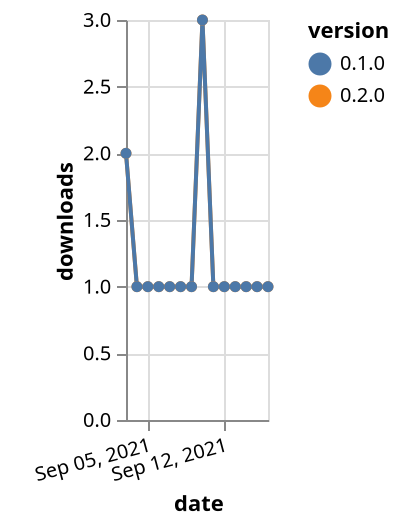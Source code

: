{"$schema": "https://vega.github.io/schema/vega-lite/v5.json", "description": "A simple bar chart with embedded data.", "data": {"values": [{"date": "2021-09-03", "total": 132, "delta": 2, "version": "0.2.0"}, {"date": "2021-09-04", "total": 133, "delta": 1, "version": "0.2.0"}, {"date": "2021-09-05", "total": 134, "delta": 1, "version": "0.2.0"}, {"date": "2021-09-06", "total": 135, "delta": 1, "version": "0.2.0"}, {"date": "2021-09-07", "total": 136, "delta": 1, "version": "0.2.0"}, {"date": "2021-09-08", "total": 137, "delta": 1, "version": "0.2.0"}, {"date": "2021-09-09", "total": 138, "delta": 1, "version": "0.2.0"}, {"date": "2021-09-10", "total": 141, "delta": 3, "version": "0.2.0"}, {"date": "2021-09-11", "total": 142, "delta": 1, "version": "0.2.0"}, {"date": "2021-09-12", "total": 143, "delta": 1, "version": "0.2.0"}, {"date": "2021-09-13", "total": 144, "delta": 1, "version": "0.2.0"}, {"date": "2021-09-14", "total": 145, "delta": 1, "version": "0.2.0"}, {"date": "2021-09-15", "total": 146, "delta": 1, "version": "0.2.0"}, {"date": "2021-09-16", "total": 147, "delta": 1, "version": "0.2.0"}, {"date": "2021-09-03", "total": 237, "delta": 2, "version": "0.1.0"}, {"date": "2021-09-04", "total": 238, "delta": 1, "version": "0.1.0"}, {"date": "2021-09-05", "total": 239, "delta": 1, "version": "0.1.0"}, {"date": "2021-09-06", "total": 240, "delta": 1, "version": "0.1.0"}, {"date": "2021-09-07", "total": 241, "delta": 1, "version": "0.1.0"}, {"date": "2021-09-08", "total": 242, "delta": 1, "version": "0.1.0"}, {"date": "2021-09-09", "total": 243, "delta": 1, "version": "0.1.0"}, {"date": "2021-09-10", "total": 246, "delta": 3, "version": "0.1.0"}, {"date": "2021-09-11", "total": 247, "delta": 1, "version": "0.1.0"}, {"date": "2021-09-12", "total": 248, "delta": 1, "version": "0.1.0"}, {"date": "2021-09-13", "total": 249, "delta": 1, "version": "0.1.0"}, {"date": "2021-09-14", "total": 250, "delta": 1, "version": "0.1.0"}, {"date": "2021-09-15", "total": 251, "delta": 1, "version": "0.1.0"}, {"date": "2021-09-16", "total": 252, "delta": 1, "version": "0.1.0"}]}, "width": "container", "mark": {"type": "line", "point": {"filled": true}}, "encoding": {"x": {"field": "date", "type": "temporal", "timeUnit": "yearmonthdate", "title": "date", "axis": {"labelAngle": -15}}, "y": {"field": "delta", "type": "quantitative", "title": "downloads"}, "color": {"field": "version", "type": "nominal"}, "tooltip": {"field": "delta"}}}